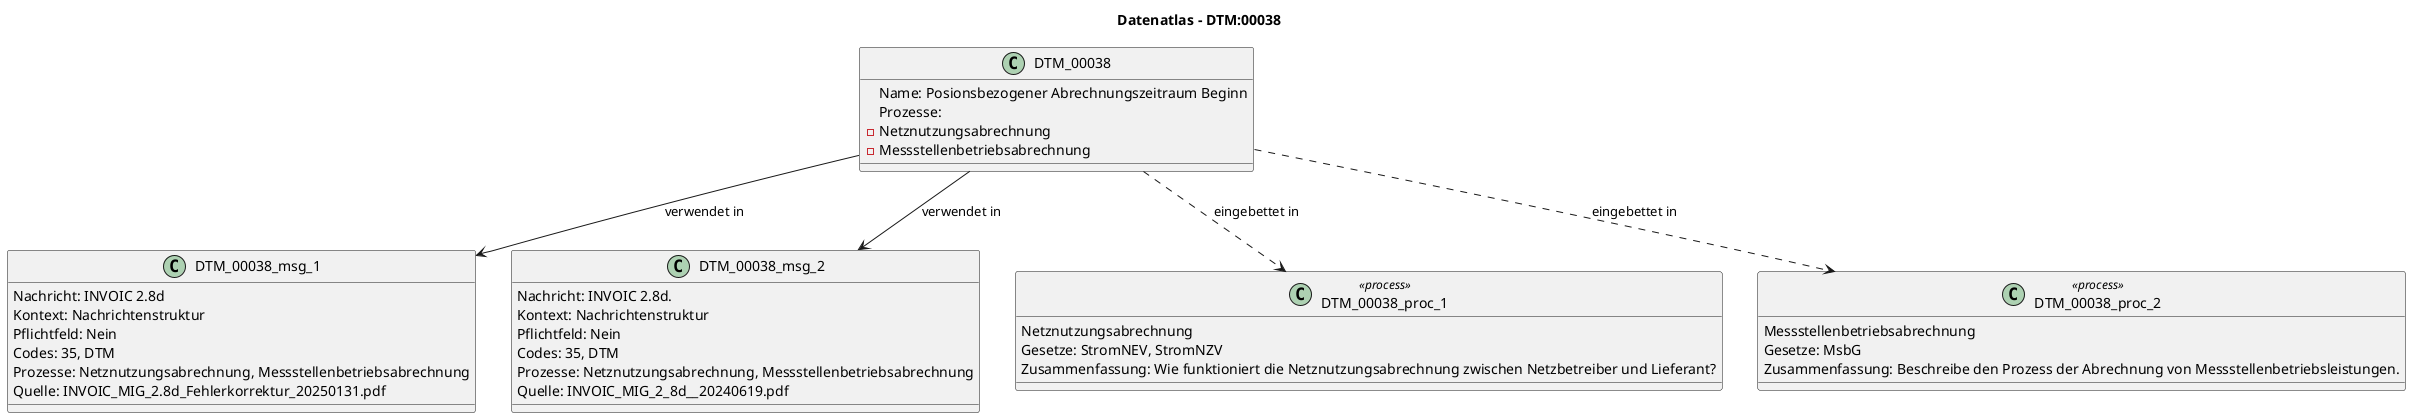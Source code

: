 @startuml
title Datenatlas – DTM:00038
class DTM_00038 {
  Name: Posionsbezogener Abrechnungszeitraum Beginn
  Prozesse:
    - Netznutzungsabrechnung
    - Messstellenbetriebsabrechnung
}
class DTM_00038_msg_1 {
  Nachricht: INVOIC 2.8d
  Kontext: Nachrichtenstruktur
  Pflichtfeld: Nein
  Codes: 35, DTM
  Prozesse: Netznutzungsabrechnung, Messstellenbetriebsabrechnung
  Quelle: INVOIC_MIG_2.8d_Fehlerkorrektur_20250131.pdf
}
DTM_00038 --> DTM_00038_msg_1 : verwendet in
class DTM_00038_msg_2 {
  Nachricht: INVOIC 2.8d.
  Kontext: Nachrichtenstruktur
  Pflichtfeld: Nein
  Codes: 35, DTM
  Prozesse: Netznutzungsabrechnung, Messstellenbetriebsabrechnung
  Quelle: INVOIC_MIG_2_8d__20240619.pdf
}
DTM_00038 --> DTM_00038_msg_2 : verwendet in
class DTM_00038_proc_1 <<process>> {
  Netznutzungsabrechnung
  Gesetze: StromNEV, StromNZV
  Zusammenfassung: Wie funktioniert die Netznutzungsabrechnung zwischen Netzbetreiber und Lieferant?
}
DTM_00038 ..> DTM_00038_proc_1 : eingebettet in
class DTM_00038_proc_2 <<process>> {
  Messstellenbetriebsabrechnung
  Gesetze: MsbG
  Zusammenfassung: Beschreibe den Prozess der Abrechnung von Messstellenbetriebsleistungen.
}
DTM_00038 ..> DTM_00038_proc_2 : eingebettet in
@enduml